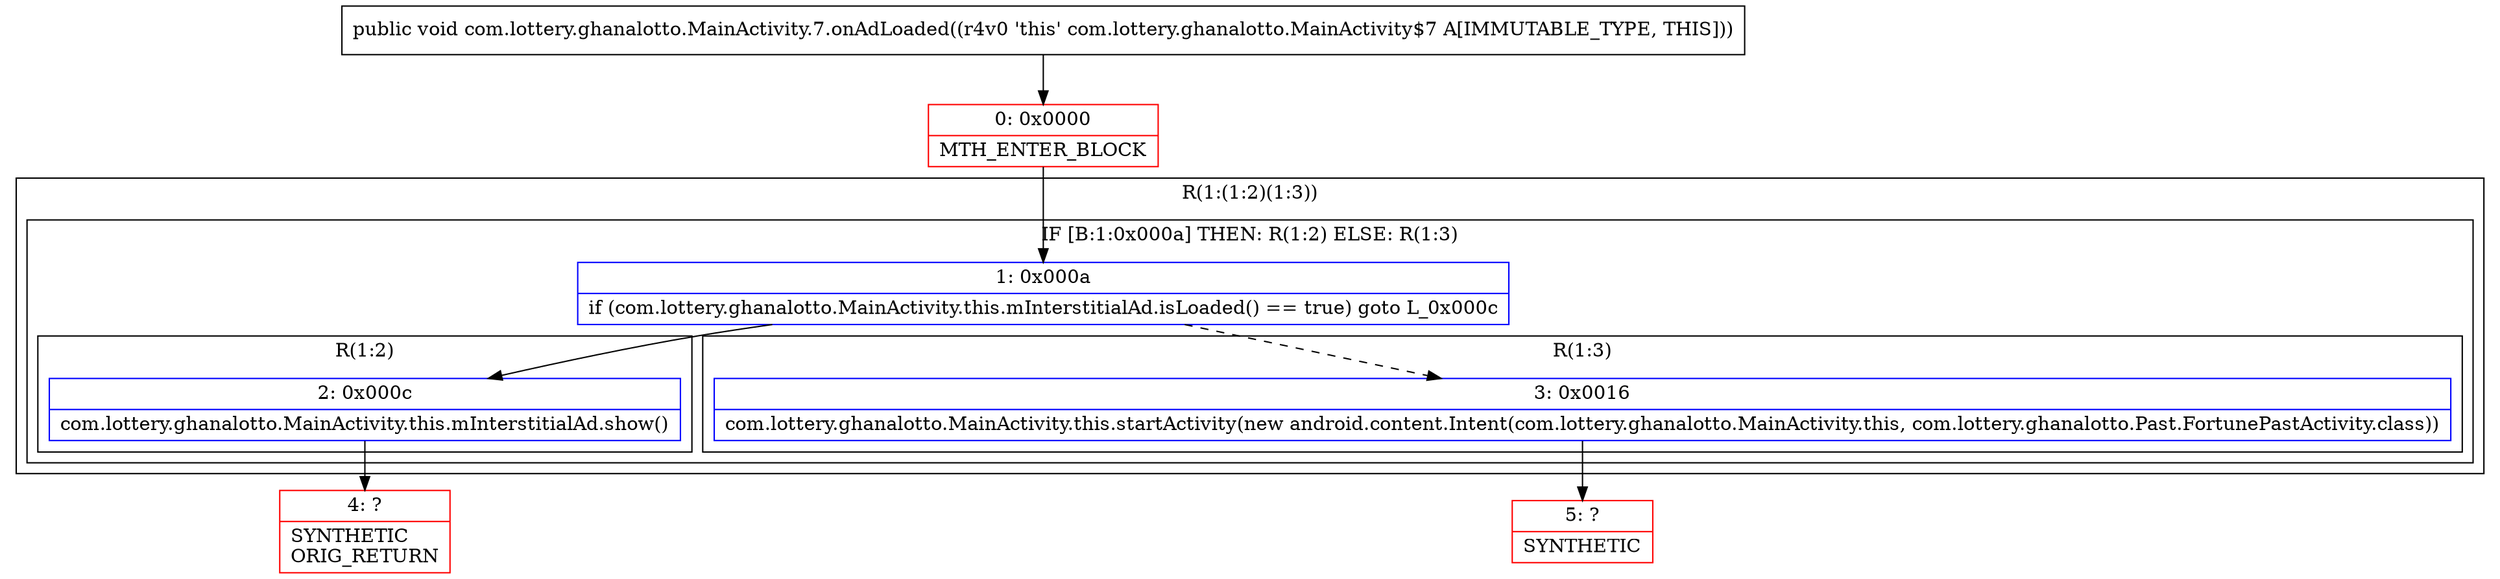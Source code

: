 digraph "CFG forcom.lottery.ghanalotto.MainActivity.7.onAdLoaded()V" {
subgraph cluster_Region_370140071 {
label = "R(1:(1:2)(1:3))";
node [shape=record,color=blue];
subgraph cluster_IfRegion_975653389 {
label = "IF [B:1:0x000a] THEN: R(1:2) ELSE: R(1:3)";
node [shape=record,color=blue];
Node_1 [shape=record,label="{1\:\ 0x000a|if (com.lottery.ghanalotto.MainActivity.this.mInterstitialAd.isLoaded() == true) goto L_0x000c\l}"];
subgraph cluster_Region_1807077694 {
label = "R(1:2)";
node [shape=record,color=blue];
Node_2 [shape=record,label="{2\:\ 0x000c|com.lottery.ghanalotto.MainActivity.this.mInterstitialAd.show()\l}"];
}
subgraph cluster_Region_1055709576 {
label = "R(1:3)";
node [shape=record,color=blue];
Node_3 [shape=record,label="{3\:\ 0x0016|com.lottery.ghanalotto.MainActivity.this.startActivity(new android.content.Intent(com.lottery.ghanalotto.MainActivity.this, com.lottery.ghanalotto.Past.FortunePastActivity.class))\l}"];
}
}
}
Node_0 [shape=record,color=red,label="{0\:\ 0x0000|MTH_ENTER_BLOCK\l}"];
Node_4 [shape=record,color=red,label="{4\:\ ?|SYNTHETIC\lORIG_RETURN\l}"];
Node_5 [shape=record,color=red,label="{5\:\ ?|SYNTHETIC\l}"];
MethodNode[shape=record,label="{public void com.lottery.ghanalotto.MainActivity.7.onAdLoaded((r4v0 'this' com.lottery.ghanalotto.MainActivity$7 A[IMMUTABLE_TYPE, THIS])) }"];
MethodNode -> Node_0;
Node_1 -> Node_2;
Node_1 -> Node_3[style=dashed];
Node_2 -> Node_4;
Node_3 -> Node_5;
Node_0 -> Node_1;
}

